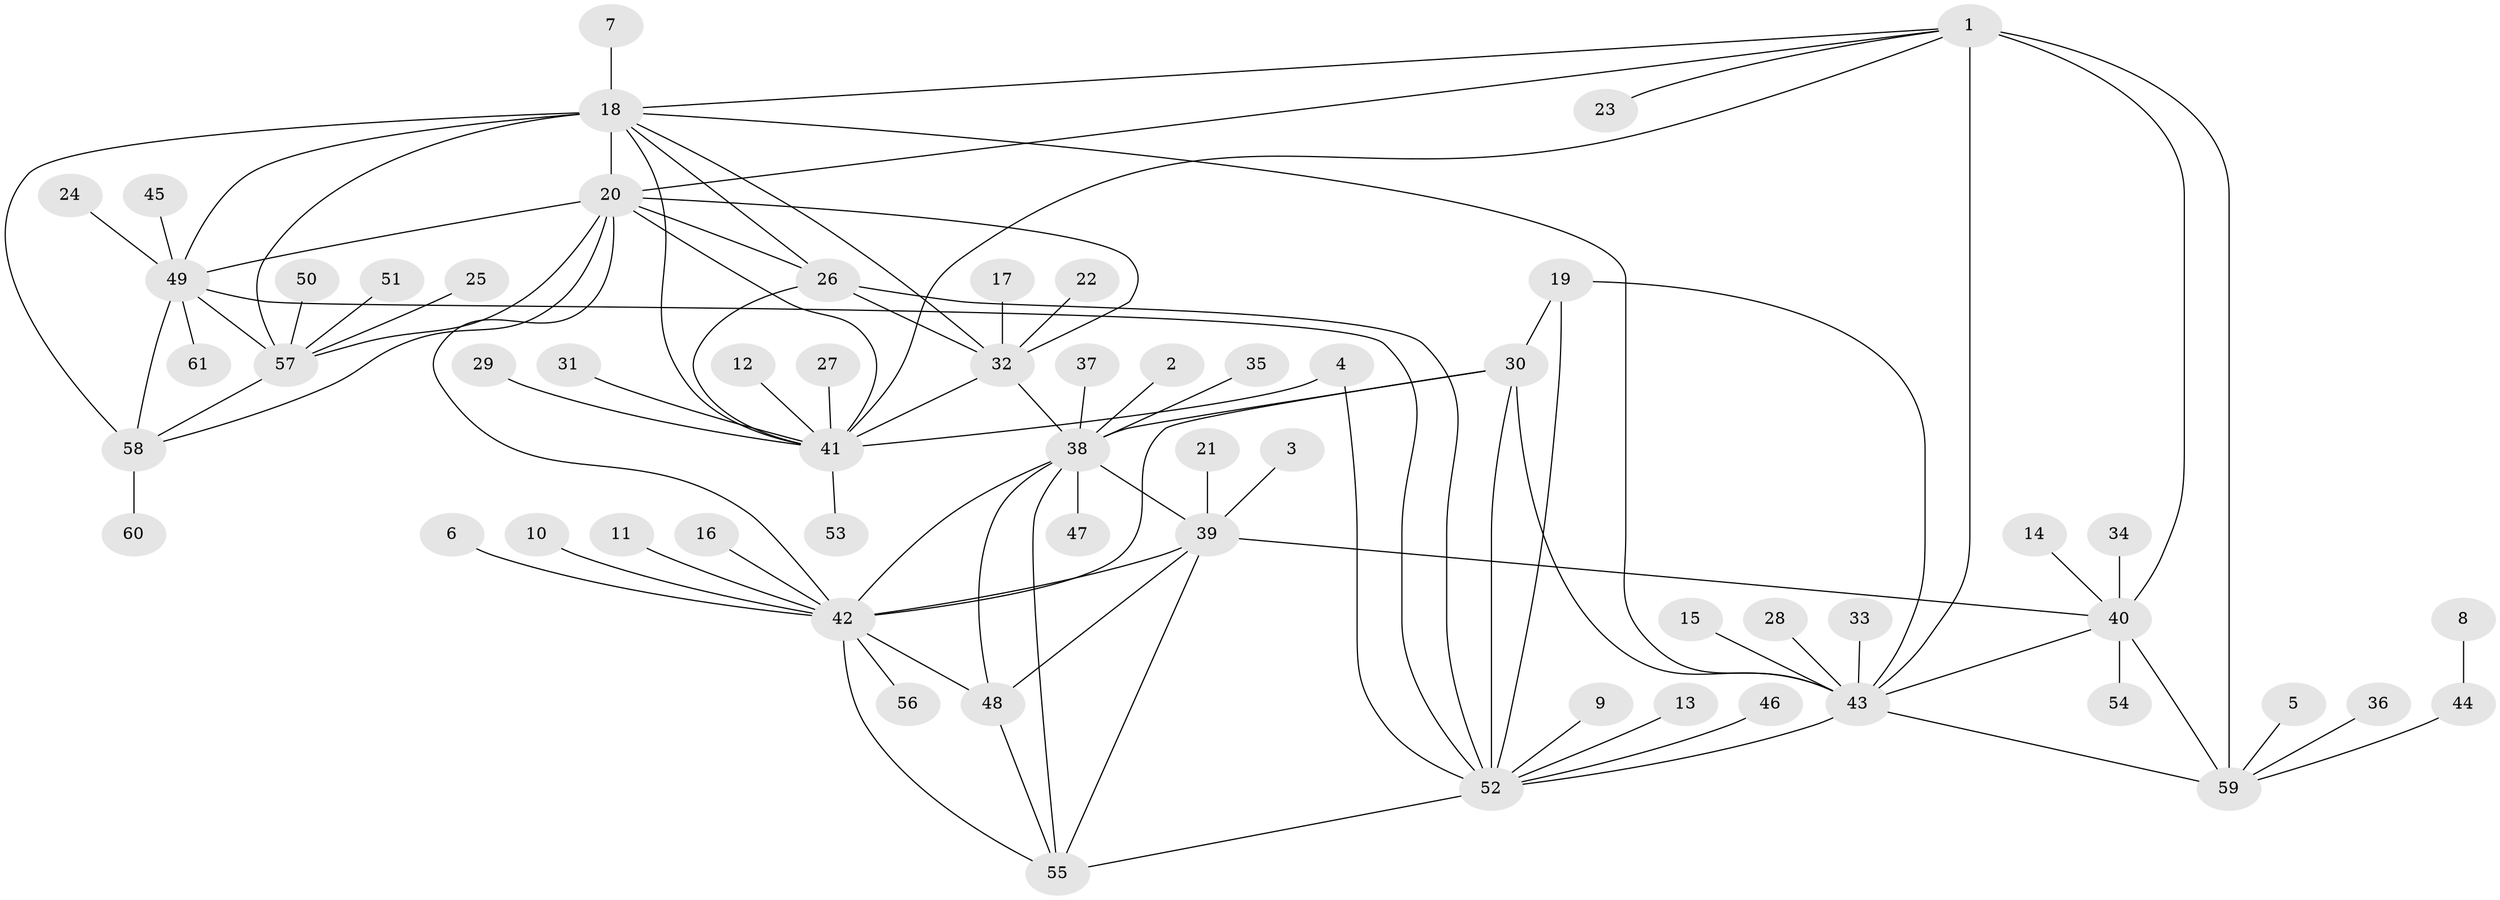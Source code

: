 // original degree distribution, {7: 0.03305785123966942, 14: 0.008264462809917356, 8: 0.06611570247933884, 12: 0.008264462809917356, 9: 0.03305785123966942, 13: 0.008264462809917356, 6: 0.03305785123966942, 5: 0.01652892561983471, 10: 0.03305785123966942, 11: 0.008264462809917356, 3: 0.01652892561983471, 1: 0.5950413223140496, 2: 0.1322314049586777, 4: 0.008264462809917356}
// Generated by graph-tools (version 1.1) at 2025/26/03/09/25 03:26:47]
// undirected, 61 vertices, 95 edges
graph export_dot {
graph [start="1"]
  node [color=gray90,style=filled];
  1;
  2;
  3;
  4;
  5;
  6;
  7;
  8;
  9;
  10;
  11;
  12;
  13;
  14;
  15;
  16;
  17;
  18;
  19;
  20;
  21;
  22;
  23;
  24;
  25;
  26;
  27;
  28;
  29;
  30;
  31;
  32;
  33;
  34;
  35;
  36;
  37;
  38;
  39;
  40;
  41;
  42;
  43;
  44;
  45;
  46;
  47;
  48;
  49;
  50;
  51;
  52;
  53;
  54;
  55;
  56;
  57;
  58;
  59;
  60;
  61;
  1 -- 18 [weight=1.0];
  1 -- 20 [weight=1.0];
  1 -- 23 [weight=1.0];
  1 -- 40 [weight=3.0];
  1 -- 41 [weight=1.0];
  1 -- 43 [weight=3.0];
  1 -- 59 [weight=3.0];
  2 -- 38 [weight=1.0];
  3 -- 39 [weight=1.0];
  4 -- 41 [weight=1.0];
  4 -- 52 [weight=1.0];
  5 -- 59 [weight=1.0];
  6 -- 42 [weight=1.0];
  7 -- 18 [weight=1.0];
  8 -- 44 [weight=1.0];
  9 -- 52 [weight=1.0];
  10 -- 42 [weight=1.0];
  11 -- 42 [weight=1.0];
  12 -- 41 [weight=1.0];
  13 -- 52 [weight=1.0];
  14 -- 40 [weight=1.0];
  15 -- 43 [weight=1.0];
  16 -- 42 [weight=1.0];
  17 -- 32 [weight=1.0];
  18 -- 20 [weight=3.0];
  18 -- 26 [weight=1.0];
  18 -- 32 [weight=2.0];
  18 -- 41 [weight=1.0];
  18 -- 43 [weight=1.0];
  18 -- 49 [weight=2.0];
  18 -- 57 [weight=2.0];
  18 -- 58 [weight=2.0];
  19 -- 30 [weight=2.0];
  19 -- 43 [weight=1.0];
  19 -- 52 [weight=2.0];
  20 -- 26 [weight=1.0];
  20 -- 32 [weight=2.0];
  20 -- 41 [weight=1.0];
  20 -- 42 [weight=1.0];
  20 -- 49 [weight=1.0];
  20 -- 57 [weight=1.0];
  20 -- 58 [weight=1.0];
  21 -- 39 [weight=1.0];
  22 -- 32 [weight=1.0];
  24 -- 49 [weight=1.0];
  25 -- 57 [weight=1.0];
  26 -- 32 [weight=2.0];
  26 -- 41 [weight=1.0];
  26 -- 52 [weight=1.0];
  27 -- 41 [weight=1.0];
  28 -- 43 [weight=1.0];
  29 -- 41 [weight=1.0];
  30 -- 38 [weight=1.0];
  30 -- 42 [weight=1.0];
  30 -- 43 [weight=2.0];
  30 -- 52 [weight=4.0];
  31 -- 41 [weight=1.0];
  32 -- 38 [weight=1.0];
  32 -- 41 [weight=2.0];
  33 -- 43 [weight=1.0];
  34 -- 40 [weight=1.0];
  35 -- 38 [weight=1.0];
  36 -- 59 [weight=1.0];
  37 -- 38 [weight=1.0];
  38 -- 39 [weight=2.0];
  38 -- 42 [weight=1.0];
  38 -- 47 [weight=1.0];
  38 -- 48 [weight=1.0];
  38 -- 55 [weight=1.0];
  39 -- 40 [weight=1.0];
  39 -- 42 [weight=2.0];
  39 -- 48 [weight=2.0];
  39 -- 55 [weight=2.0];
  40 -- 43 [weight=1.0];
  40 -- 54 [weight=1.0];
  40 -- 59 [weight=1.0];
  41 -- 53 [weight=1.0];
  42 -- 48 [weight=1.0];
  42 -- 55 [weight=2.0];
  42 -- 56 [weight=1.0];
  43 -- 52 [weight=2.0];
  43 -- 59 [weight=1.0];
  44 -- 59 [weight=1.0];
  45 -- 49 [weight=1.0];
  46 -- 52 [weight=1.0];
  48 -- 55 [weight=1.0];
  49 -- 52 [weight=1.0];
  49 -- 57 [weight=1.0];
  49 -- 58 [weight=1.0];
  49 -- 61 [weight=1.0];
  50 -- 57 [weight=1.0];
  51 -- 57 [weight=1.0];
  52 -- 55 [weight=1.0];
  57 -- 58 [weight=1.0];
  58 -- 60 [weight=1.0];
}
